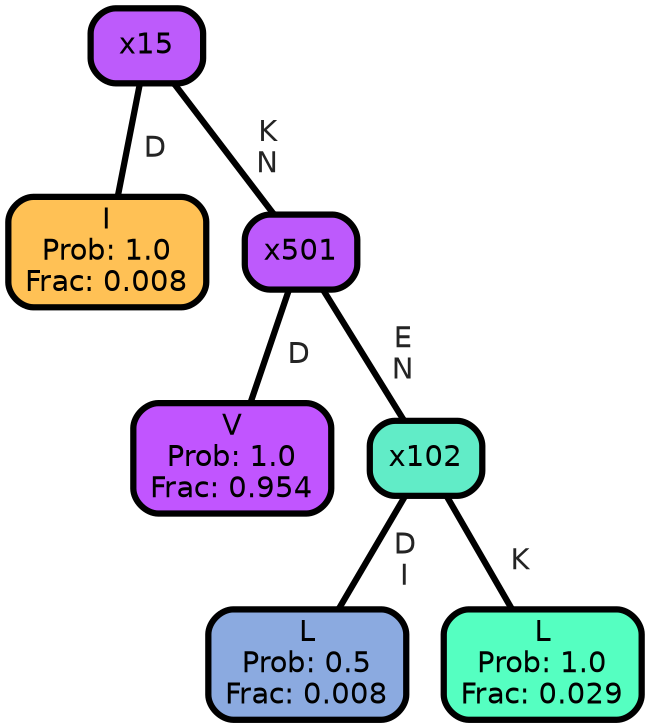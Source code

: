 graph Tree {
node [shape=box, style="filled, rounded",color="black",penwidth="3",fontcolor="black",                 fontname=helvetica] ;
graph [ranksep="0 equally", splines=straight,                 bgcolor=transparent, dpi=200] ;
edge [fontname=helvetica, fontweight=bold,fontcolor=grey14,color=black] ;
0 [label="I
Prob: 1.0
Frac: 0.008", fillcolor="#ffc155"] ;
1 [label="x15", fillcolor="#bd5bfb"] ;
2 [label="V
Prob: 1.0
Frac: 0.954", fillcolor="#c155ff"] ;
3 [label="x501", fillcolor="#bd5afc"] ;
4 [label="L
Prob: 0.5
Frac: 0.008", fillcolor="#8baae0"] ;
5 [label="x102", fillcolor="#61ecc7"] ;
6 [label="L
Prob: 1.0
Frac: 0.029", fillcolor="#55ffc1"] ;
1 -- 0 [label=" D",penwidth=3] ;
1 -- 3 [label=" K\n N",penwidth=3] ;
3 -- 2 [label=" D",penwidth=3] ;
3 -- 5 [label=" E\n N",penwidth=3] ;
5 -- 4 [label=" D\n I",penwidth=3] ;
5 -- 6 [label=" K",penwidth=3] ;
{rank = same;}}
